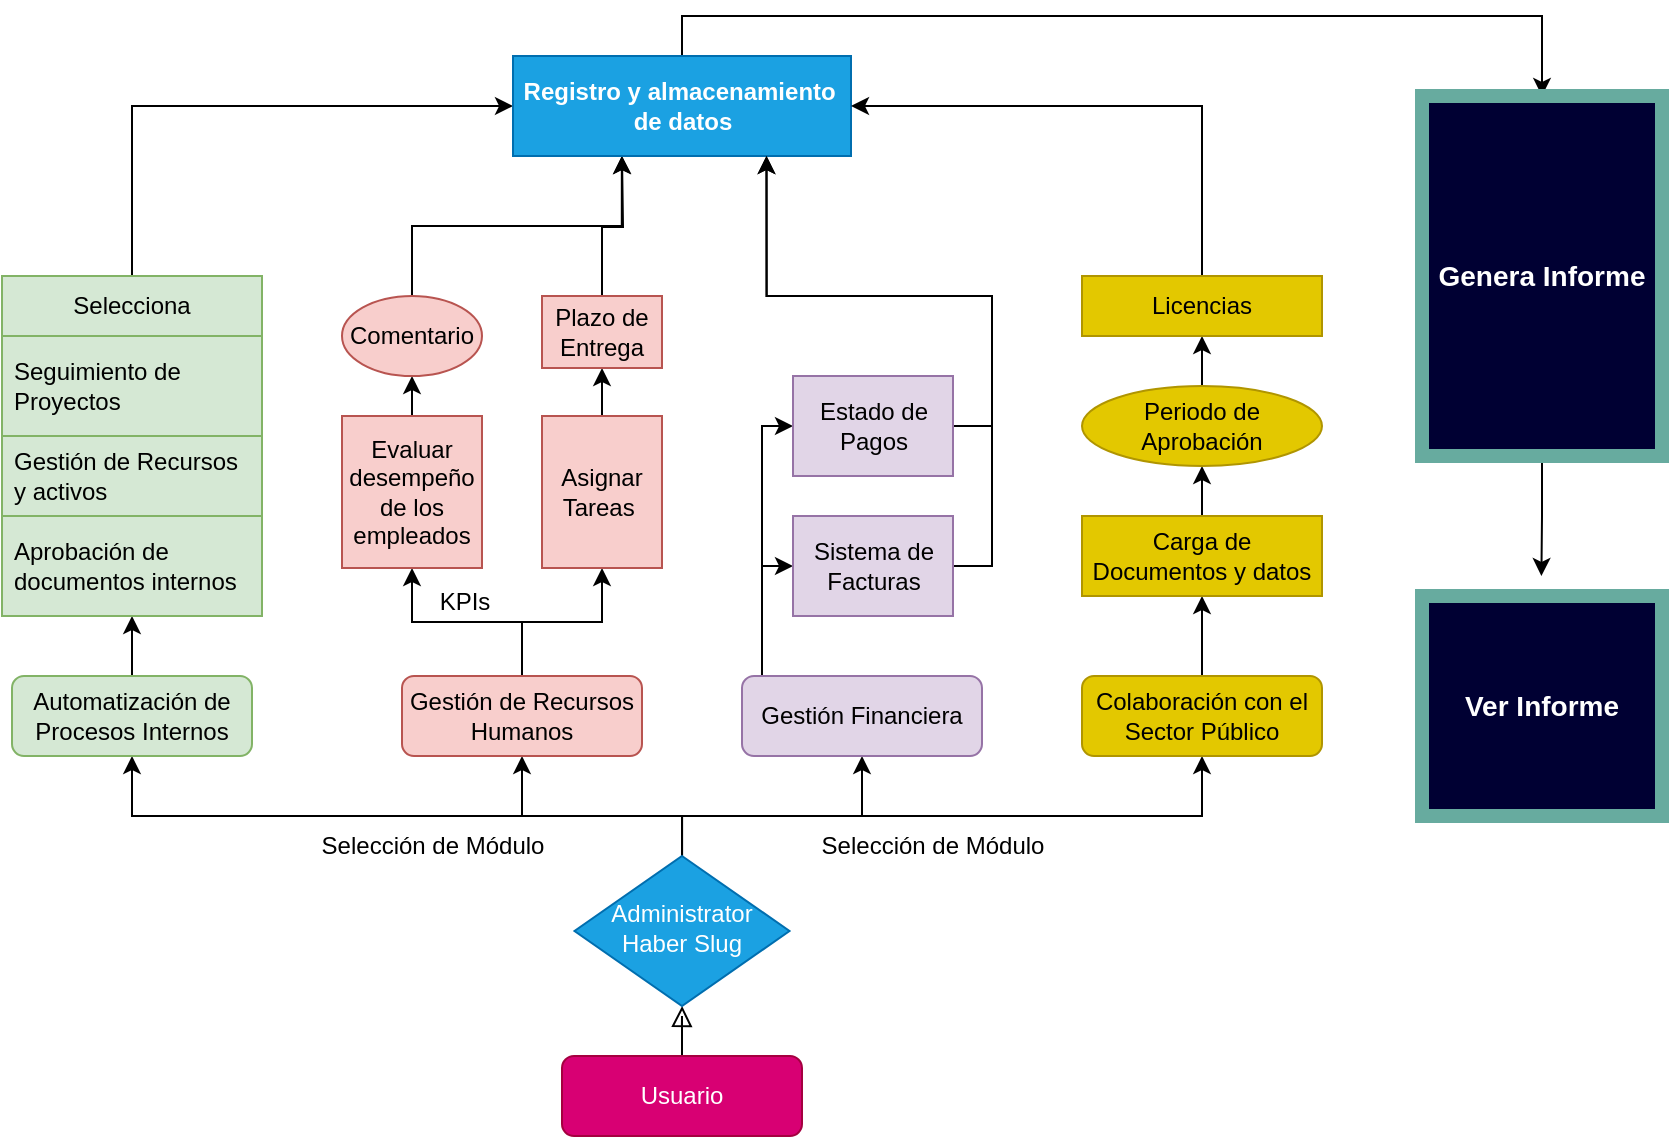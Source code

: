 <mxfile version="21.7.5" type="github">
  <diagram id="C5RBs43oDa-KdzZeNtuy" name="Page-1">
    <mxGraphModel dx="1747" dy="549" grid="1" gridSize="10" guides="1" tooltips="1" connect="1" arrows="1" fold="1" page="1" pageScale="1" pageWidth="827" pageHeight="1169" math="0" shadow="0">
      <root>
        <mxCell id="WIyWlLk6GJQsqaUBKTNV-0" />
        <mxCell id="WIyWlLk6GJQsqaUBKTNV-1" parent="WIyWlLk6GJQsqaUBKTNV-0" />
        <mxCell id="WIyWlLk6GJQsqaUBKTNV-2" value="" style="rounded=0;html=1;jettySize=auto;orthogonalLoop=1;fontSize=11;endArrow=block;endFill=0;endSize=8;strokeWidth=1;shadow=0;labelBackgroundColor=none;edgeStyle=orthogonalEdgeStyle;" parent="WIyWlLk6GJQsqaUBKTNV-1" source="WIyWlLk6GJQsqaUBKTNV-3" target="WIyWlLk6GJQsqaUBKTNV-6" edge="1">
          <mxGeometry relative="1" as="geometry" />
        </mxCell>
        <mxCell id="WIyWlLk6GJQsqaUBKTNV-3" value="Usuario" style="rounded=1;whiteSpace=wrap;html=1;fontSize=12;glass=0;strokeWidth=1;shadow=0;fillColor=#d80073;strokeColor=#A50040;fontColor=#ffffff;" parent="WIyWlLk6GJQsqaUBKTNV-1" vertex="1">
          <mxGeometry x="100" y="660" width="120" height="40" as="geometry" />
        </mxCell>
        <mxCell id="fj_9nTCWASsDrIXxVjkm-79" style="edgeStyle=orthogonalEdgeStyle;rounded=0;orthogonalLoop=1;jettySize=auto;html=1;entryX=0.5;entryY=1;entryDx=0;entryDy=0;" edge="1" parent="WIyWlLk6GJQsqaUBKTNV-1" source="WIyWlLk6GJQsqaUBKTNV-6" target="WIyWlLk6GJQsqaUBKTNV-7">
          <mxGeometry relative="1" as="geometry">
            <Array as="points">
              <mxPoint x="160" y="540" />
              <mxPoint x="-115" y="540" />
            </Array>
          </mxGeometry>
        </mxCell>
        <mxCell id="fj_9nTCWASsDrIXxVjkm-80" style="edgeStyle=orthogonalEdgeStyle;rounded=0;orthogonalLoop=1;jettySize=auto;html=1;exitX=0.5;exitY=0;exitDx=0;exitDy=0;entryX=0.5;entryY=1;entryDx=0;entryDy=0;" edge="1" parent="WIyWlLk6GJQsqaUBKTNV-1" source="WIyWlLk6GJQsqaUBKTNV-6" target="fj_9nTCWASsDrIXxVjkm-4">
          <mxGeometry relative="1" as="geometry">
            <Array as="points">
              <mxPoint x="160" y="540" />
              <mxPoint x="420" y="540" />
            </Array>
          </mxGeometry>
        </mxCell>
        <mxCell id="fj_9nTCWASsDrIXxVjkm-81" style="edgeStyle=orthogonalEdgeStyle;rounded=0;orthogonalLoop=1;jettySize=auto;html=1;exitX=0.5;exitY=0;exitDx=0;exitDy=0;entryX=0.5;entryY=1;entryDx=0;entryDy=0;" edge="1" parent="WIyWlLk6GJQsqaUBKTNV-1" source="WIyWlLk6GJQsqaUBKTNV-6" target="fj_9nTCWASsDrIXxVjkm-2">
          <mxGeometry relative="1" as="geometry">
            <Array as="points">
              <mxPoint x="160" y="540" />
              <mxPoint x="80" y="540" />
            </Array>
          </mxGeometry>
        </mxCell>
        <mxCell id="fj_9nTCWASsDrIXxVjkm-82" style="edgeStyle=orthogonalEdgeStyle;rounded=0;orthogonalLoop=1;jettySize=auto;html=1;exitX=0.5;exitY=0;exitDx=0;exitDy=0;entryX=0.5;entryY=1;entryDx=0;entryDy=0;" edge="1" parent="WIyWlLk6GJQsqaUBKTNV-1" source="WIyWlLk6GJQsqaUBKTNV-6" target="fj_9nTCWASsDrIXxVjkm-3">
          <mxGeometry relative="1" as="geometry">
            <Array as="points">
              <mxPoint x="160" y="540" />
              <mxPoint x="250" y="540" />
            </Array>
          </mxGeometry>
        </mxCell>
        <mxCell id="WIyWlLk6GJQsqaUBKTNV-6" value="Administrator Haber Slug" style="rhombus;whiteSpace=wrap;html=1;shadow=0;fontFamily=Helvetica;fontSize=12;align=center;strokeWidth=1;spacing=6;spacingTop=-4;fillColor=#1ba1e2;fontColor=#ffffff;strokeColor=#006EAF;" parent="WIyWlLk6GJQsqaUBKTNV-1" vertex="1">
          <mxGeometry x="106.25" y="560" width="107.5" height="75" as="geometry" />
        </mxCell>
        <mxCell id="fj_9nTCWASsDrIXxVjkm-44" value="" style="edgeStyle=orthogonalEdgeStyle;rounded=0;orthogonalLoop=1;jettySize=auto;html=1;entryX=0.5;entryY=1;entryDx=0;entryDy=0;entryPerimeter=0;" edge="1" parent="WIyWlLk6GJQsqaUBKTNV-1" source="WIyWlLk6GJQsqaUBKTNV-7" target="fj_9nTCWASsDrIXxVjkm-43">
          <mxGeometry relative="1" as="geometry">
            <mxPoint x="-115" y="450" as="targetPoint" />
          </mxGeometry>
        </mxCell>
        <mxCell id="WIyWlLk6GJQsqaUBKTNV-7" value="Automatización de Procesos Internos" style="rounded=1;whiteSpace=wrap;html=1;fontSize=12;glass=0;strokeWidth=1;shadow=0;fillColor=#d5e8d4;strokeColor=#82b366;" parent="WIyWlLk6GJQsqaUBKTNV-1" vertex="1">
          <mxGeometry x="-175" y="470" width="120" height="40" as="geometry" />
        </mxCell>
        <mxCell id="fj_9nTCWASsDrIXxVjkm-26" value="" style="edgeStyle=orthogonalEdgeStyle;rounded=0;orthogonalLoop=1;jettySize=auto;html=1;" edge="1" parent="WIyWlLk6GJQsqaUBKTNV-1" source="fj_9nTCWASsDrIXxVjkm-2" target="fj_9nTCWASsDrIXxVjkm-25">
          <mxGeometry relative="1" as="geometry" />
        </mxCell>
        <mxCell id="fj_9nTCWASsDrIXxVjkm-34" style="edgeStyle=orthogonalEdgeStyle;rounded=0;orthogonalLoop=1;jettySize=auto;html=1;exitX=0.5;exitY=0;exitDx=0;exitDy=0;entryX=0.5;entryY=1;entryDx=0;entryDy=0;" edge="1" parent="WIyWlLk6GJQsqaUBKTNV-1" source="fj_9nTCWASsDrIXxVjkm-2" target="fj_9nTCWASsDrIXxVjkm-33">
          <mxGeometry relative="1" as="geometry" />
        </mxCell>
        <mxCell id="fj_9nTCWASsDrIXxVjkm-2" value="Gestión de Recursos Humanos" style="rounded=1;whiteSpace=wrap;html=1;fontSize=12;glass=0;strokeWidth=1;shadow=0;fillColor=#f8cecc;strokeColor=#b85450;" vertex="1" parent="WIyWlLk6GJQsqaUBKTNV-1">
          <mxGeometry x="20" y="470" width="120" height="40" as="geometry" />
        </mxCell>
        <mxCell id="fj_9nTCWASsDrIXxVjkm-54" style="edgeStyle=orthogonalEdgeStyle;rounded=0;orthogonalLoop=1;jettySize=auto;html=1;exitX=0.25;exitY=0;exitDx=0;exitDy=0;entryX=0;entryY=0.5;entryDx=0;entryDy=0;" edge="1" parent="WIyWlLk6GJQsqaUBKTNV-1" source="fj_9nTCWASsDrIXxVjkm-3" target="fj_9nTCWASsDrIXxVjkm-49">
          <mxGeometry relative="1" as="geometry">
            <Array as="points">
              <mxPoint x="200" y="470" />
              <mxPoint x="200" y="415" />
            </Array>
          </mxGeometry>
        </mxCell>
        <mxCell id="fj_9nTCWASsDrIXxVjkm-60" style="edgeStyle=orthogonalEdgeStyle;rounded=0;orthogonalLoop=1;jettySize=auto;html=1;exitX=0.25;exitY=0;exitDx=0;exitDy=0;entryX=0;entryY=0.5;entryDx=0;entryDy=0;" edge="1" parent="WIyWlLk6GJQsqaUBKTNV-1" source="fj_9nTCWASsDrIXxVjkm-3" target="fj_9nTCWASsDrIXxVjkm-52">
          <mxGeometry relative="1" as="geometry">
            <Array as="points">
              <mxPoint x="200" y="470" />
              <mxPoint x="200" y="345" />
            </Array>
          </mxGeometry>
        </mxCell>
        <mxCell id="fj_9nTCWASsDrIXxVjkm-3" value="Gestión Financiera" style="rounded=1;whiteSpace=wrap;html=1;fontSize=12;glass=0;strokeWidth=1;shadow=0;fillColor=#e1d5e7;strokeColor=#9673a6;" vertex="1" parent="WIyWlLk6GJQsqaUBKTNV-1">
          <mxGeometry x="190" y="470" width="120" height="40" as="geometry" />
        </mxCell>
        <mxCell id="fj_9nTCWASsDrIXxVjkm-66" style="edgeStyle=orthogonalEdgeStyle;rounded=0;orthogonalLoop=1;jettySize=auto;html=1;exitX=0.5;exitY=0;exitDx=0;exitDy=0;entryX=0.5;entryY=1;entryDx=0;entryDy=0;" edge="1" parent="WIyWlLk6GJQsqaUBKTNV-1" source="fj_9nTCWASsDrIXxVjkm-4" target="fj_9nTCWASsDrIXxVjkm-61">
          <mxGeometry relative="1" as="geometry" />
        </mxCell>
        <mxCell id="fj_9nTCWASsDrIXxVjkm-4" value="Colaboración con el Sector Público" style="rounded=1;whiteSpace=wrap;html=1;fontSize=12;glass=0;strokeWidth=1;shadow=0;fillColor=#e3c800;strokeColor=#B09500;fontColor=#000000;" vertex="1" parent="WIyWlLk6GJQsqaUBKTNV-1">
          <mxGeometry x="360" y="470" width="120" height="40" as="geometry" />
        </mxCell>
        <mxCell id="fj_9nTCWASsDrIXxVjkm-19" value="Selección de Módulo" style="text;html=1;align=center;verticalAlign=middle;resizable=0;points=[];autosize=1;strokeColor=none;fillColor=none;" vertex="1" parent="WIyWlLk6GJQsqaUBKTNV-1">
          <mxGeometry x="-30" y="540" width="130" height="30" as="geometry" />
        </mxCell>
        <mxCell id="fj_9nTCWASsDrIXxVjkm-20" value="Selección de Módulo" style="text;html=1;align=center;verticalAlign=middle;resizable=0;points=[];autosize=1;strokeColor=none;fillColor=none;" vertex="1" parent="WIyWlLk6GJQsqaUBKTNV-1">
          <mxGeometry x="220" y="540" width="130" height="30" as="geometry" />
        </mxCell>
        <mxCell id="fj_9nTCWASsDrIXxVjkm-36" style="edgeStyle=orthogonalEdgeStyle;rounded=0;orthogonalLoop=1;jettySize=auto;html=1;exitX=0.5;exitY=0;exitDx=0;exitDy=0;entryX=0.5;entryY=1;entryDx=0;entryDy=0;" edge="1" parent="WIyWlLk6GJQsqaUBKTNV-1" source="fj_9nTCWASsDrIXxVjkm-25" target="fj_9nTCWASsDrIXxVjkm-35">
          <mxGeometry relative="1" as="geometry" />
        </mxCell>
        <mxCell id="fj_9nTCWASsDrIXxVjkm-25" value="Evaluar desempeño de los empleados" style="rounded=0;whiteSpace=wrap;html=1;fillColor=#f8cecc;strokeColor=#b85450;" vertex="1" parent="WIyWlLk6GJQsqaUBKTNV-1">
          <mxGeometry x="-10" y="340" width="70" height="76" as="geometry" />
        </mxCell>
        <mxCell id="fj_9nTCWASsDrIXxVjkm-27" value="KPIs" style="text;html=1;align=center;verticalAlign=middle;resizable=0;points=[];autosize=1;strokeColor=none;fillColor=none;" vertex="1" parent="WIyWlLk6GJQsqaUBKTNV-1">
          <mxGeometry x="26" y="418" width="50" height="30" as="geometry" />
        </mxCell>
        <mxCell id="fj_9nTCWASsDrIXxVjkm-38" value="" style="edgeStyle=orthogonalEdgeStyle;rounded=0;orthogonalLoop=1;jettySize=auto;html=1;" edge="1" parent="WIyWlLk6GJQsqaUBKTNV-1" source="fj_9nTCWASsDrIXxVjkm-33" target="fj_9nTCWASsDrIXxVjkm-37">
          <mxGeometry relative="1" as="geometry" />
        </mxCell>
        <mxCell id="fj_9nTCWASsDrIXxVjkm-33" value="Asignar Tareas&amp;nbsp;" style="rounded=0;whiteSpace=wrap;html=1;fillColor=#f8cecc;strokeColor=#b85450;" vertex="1" parent="WIyWlLk6GJQsqaUBKTNV-1">
          <mxGeometry x="90" y="340" width="60" height="76" as="geometry" />
        </mxCell>
        <mxCell id="fj_9nTCWASsDrIXxVjkm-72" style="edgeStyle=orthogonalEdgeStyle;rounded=0;orthogonalLoop=1;jettySize=auto;html=1;exitX=0.5;exitY=0;exitDx=0;exitDy=0;entryX=0.322;entryY=1;entryDx=0;entryDy=0;entryPerimeter=0;" edge="1" parent="WIyWlLk6GJQsqaUBKTNV-1" source="fj_9nTCWASsDrIXxVjkm-35" target="fj_9nTCWASsDrIXxVjkm-45">
          <mxGeometry relative="1" as="geometry" />
        </mxCell>
        <mxCell id="fj_9nTCWASsDrIXxVjkm-35" value="Comentario" style="ellipse;whiteSpace=wrap;html=1;fillColor=#f8cecc;strokeColor=#b85450;" vertex="1" parent="WIyWlLk6GJQsqaUBKTNV-1">
          <mxGeometry x="-10" y="280" width="70" height="40" as="geometry" />
        </mxCell>
        <mxCell id="fj_9nTCWASsDrIXxVjkm-73" style="edgeStyle=orthogonalEdgeStyle;rounded=0;orthogonalLoop=1;jettySize=auto;html=1;exitX=0.5;exitY=0;exitDx=0;exitDy=0;" edge="1" parent="WIyWlLk6GJQsqaUBKTNV-1" source="fj_9nTCWASsDrIXxVjkm-37">
          <mxGeometry relative="1" as="geometry">
            <mxPoint x="130" y="210" as="targetPoint" />
          </mxGeometry>
        </mxCell>
        <mxCell id="fj_9nTCWASsDrIXxVjkm-37" value="Plazo de Entrega" style="rounded=0;whiteSpace=wrap;html=1;fillColor=#f8cecc;strokeColor=#b85450;" vertex="1" parent="WIyWlLk6GJQsqaUBKTNV-1">
          <mxGeometry x="90" y="280" width="60" height="36" as="geometry" />
        </mxCell>
        <mxCell id="fj_9nTCWASsDrIXxVjkm-71" style="edgeStyle=orthogonalEdgeStyle;rounded=0;orthogonalLoop=1;jettySize=auto;html=1;entryX=0;entryY=0.5;entryDx=0;entryDy=0;" edge="1" parent="WIyWlLk6GJQsqaUBKTNV-1" source="fj_9nTCWASsDrIXxVjkm-40" target="fj_9nTCWASsDrIXxVjkm-45">
          <mxGeometry relative="1" as="geometry">
            <Array as="points">
              <mxPoint x="-115" y="185" />
            </Array>
          </mxGeometry>
        </mxCell>
        <mxCell id="fj_9nTCWASsDrIXxVjkm-40" value="Selecciona" style="swimlane;fontStyle=0;childLayout=stackLayout;horizontal=1;startSize=30;horizontalStack=0;resizeParent=1;resizeParentMax=0;resizeLast=0;collapsible=1;marginBottom=0;whiteSpace=wrap;html=1;fillColor=#d5e8d4;strokeColor=#82b366;" vertex="1" parent="WIyWlLk6GJQsqaUBKTNV-1">
          <mxGeometry x="-180" y="270" width="130" height="170" as="geometry" />
        </mxCell>
        <mxCell id="fj_9nTCWASsDrIXxVjkm-41" value="Seguimiento de Proyectos" style="text;strokeColor=#82b366;fillColor=#d5e8d4;align=left;verticalAlign=middle;spacingLeft=4;spacingRight=4;overflow=hidden;points=[[0,0.5],[1,0.5]];portConstraint=eastwest;rotatable=0;whiteSpace=wrap;html=1;" vertex="1" parent="fj_9nTCWASsDrIXxVjkm-40">
          <mxGeometry y="30" width="130" height="50" as="geometry" />
        </mxCell>
        <mxCell id="fj_9nTCWASsDrIXxVjkm-42" value="Gestión de Recursos y activos" style="text;strokeColor=#82b366;fillColor=#d5e8d4;align=left;verticalAlign=middle;spacingLeft=4;spacingRight=4;overflow=hidden;points=[[0,0.5],[1,0.5]];portConstraint=eastwest;rotatable=0;whiteSpace=wrap;html=1;" vertex="1" parent="fj_9nTCWASsDrIXxVjkm-40">
          <mxGeometry y="80" width="130" height="40" as="geometry" />
        </mxCell>
        <mxCell id="fj_9nTCWASsDrIXxVjkm-43" value="Aprobación de documentos internos" style="text;strokeColor=#82b366;fillColor=#d5e8d4;align=left;verticalAlign=middle;spacingLeft=4;spacingRight=4;overflow=hidden;points=[[0,0.5],[1,0.5]];portConstraint=eastwest;rotatable=0;whiteSpace=wrap;html=1;" vertex="1" parent="fj_9nTCWASsDrIXxVjkm-40">
          <mxGeometry y="120" width="130" height="50" as="geometry" />
        </mxCell>
        <mxCell id="fj_9nTCWASsDrIXxVjkm-84" style="edgeStyle=orthogonalEdgeStyle;rounded=0;orthogonalLoop=1;jettySize=auto;html=1;exitX=0.5;exitY=0;exitDx=0;exitDy=0;entryX=0.5;entryY=0;entryDx=0;entryDy=0;" edge="1" parent="WIyWlLk6GJQsqaUBKTNV-1" source="fj_9nTCWASsDrIXxVjkm-45" target="fj_9nTCWASsDrIXxVjkm-83">
          <mxGeometry relative="1" as="geometry" />
        </mxCell>
        <mxCell id="fj_9nTCWASsDrIXxVjkm-45" value="Registro y almacenamiento&amp;nbsp; de datos" style="rounded=0;whiteSpace=wrap;html=1;fontStyle=1;fillColor=#1ba1e2;fontColor=#ffffff;strokeColor=#006EAF;" vertex="1" parent="WIyWlLk6GJQsqaUBKTNV-1">
          <mxGeometry x="75.5" y="160" width="169" height="50" as="geometry" />
        </mxCell>
        <mxCell id="fj_9nTCWASsDrIXxVjkm-77" style="edgeStyle=orthogonalEdgeStyle;rounded=0;orthogonalLoop=1;jettySize=auto;html=1;exitX=1;exitY=0.5;exitDx=0;exitDy=0;entryX=0.75;entryY=1;entryDx=0;entryDy=0;" edge="1" parent="WIyWlLk6GJQsqaUBKTNV-1" source="fj_9nTCWASsDrIXxVjkm-49" target="fj_9nTCWASsDrIXxVjkm-45">
          <mxGeometry relative="1" as="geometry">
            <Array as="points">
              <mxPoint x="315" y="415" />
              <mxPoint x="315" y="280" />
              <mxPoint x="202" y="280" />
            </Array>
          </mxGeometry>
        </mxCell>
        <mxCell id="fj_9nTCWASsDrIXxVjkm-49" value="Sistema de Facturas" style="rounded=0;whiteSpace=wrap;html=1;fillColor=#e1d5e7;strokeColor=#9673a6;" vertex="1" parent="WIyWlLk6GJQsqaUBKTNV-1">
          <mxGeometry x="215.5" y="390" width="80" height="50" as="geometry" />
        </mxCell>
        <mxCell id="fj_9nTCWASsDrIXxVjkm-76" style="edgeStyle=orthogonalEdgeStyle;rounded=0;orthogonalLoop=1;jettySize=auto;html=1;exitX=1;exitY=0.5;exitDx=0;exitDy=0;entryX=0.75;entryY=1;entryDx=0;entryDy=0;" edge="1" parent="WIyWlLk6GJQsqaUBKTNV-1" source="fj_9nTCWASsDrIXxVjkm-52" target="fj_9nTCWASsDrIXxVjkm-45">
          <mxGeometry relative="1" as="geometry">
            <Array as="points">
              <mxPoint x="315" y="345" />
              <mxPoint x="315" y="280" />
              <mxPoint x="202" y="280" />
            </Array>
          </mxGeometry>
        </mxCell>
        <mxCell id="fj_9nTCWASsDrIXxVjkm-52" value="Estado de Pagos" style="rounded=0;whiteSpace=wrap;html=1;fillColor=#e1d5e7;strokeColor=#9673a6;" vertex="1" parent="WIyWlLk6GJQsqaUBKTNV-1">
          <mxGeometry x="215.5" y="320" width="80" height="50" as="geometry" />
        </mxCell>
        <mxCell id="fj_9nTCWASsDrIXxVjkm-69" style="edgeStyle=orthogonalEdgeStyle;rounded=0;orthogonalLoop=1;jettySize=auto;html=1;exitX=0.5;exitY=0;exitDx=0;exitDy=0;entryX=0.5;entryY=1;entryDx=0;entryDy=0;" edge="1" parent="WIyWlLk6GJQsqaUBKTNV-1" source="fj_9nTCWASsDrIXxVjkm-61" target="fj_9nTCWASsDrIXxVjkm-62">
          <mxGeometry relative="1" as="geometry" />
        </mxCell>
        <mxCell id="fj_9nTCWASsDrIXxVjkm-61" value="Carga de Documentos y datos" style="rounded=0;whiteSpace=wrap;html=1;fillColor=#e3c800;fontColor=#000000;strokeColor=#B09500;" vertex="1" parent="WIyWlLk6GJQsqaUBKTNV-1">
          <mxGeometry x="360" y="390" width="120" height="40" as="geometry" />
        </mxCell>
        <mxCell id="fj_9nTCWASsDrIXxVjkm-70" style="edgeStyle=orthogonalEdgeStyle;rounded=0;orthogonalLoop=1;jettySize=auto;html=1;exitX=0.5;exitY=0;exitDx=0;exitDy=0;entryX=0.5;entryY=1;entryDx=0;entryDy=0;" edge="1" parent="WIyWlLk6GJQsqaUBKTNV-1" source="fj_9nTCWASsDrIXxVjkm-62" target="fj_9nTCWASsDrIXxVjkm-63">
          <mxGeometry relative="1" as="geometry" />
        </mxCell>
        <mxCell id="fj_9nTCWASsDrIXxVjkm-62" value="Periodo de Aprobación" style="ellipse;whiteSpace=wrap;html=1;fillColor=#e3c800;fontColor=#000000;strokeColor=#B09500;" vertex="1" parent="WIyWlLk6GJQsqaUBKTNV-1">
          <mxGeometry x="360" y="325" width="120" height="40" as="geometry" />
        </mxCell>
        <mxCell id="fj_9nTCWASsDrIXxVjkm-78" style="edgeStyle=orthogonalEdgeStyle;rounded=0;orthogonalLoop=1;jettySize=auto;html=1;entryX=1;entryY=0.5;entryDx=0;entryDy=0;" edge="1" parent="WIyWlLk6GJQsqaUBKTNV-1" source="fj_9nTCWASsDrIXxVjkm-63" target="fj_9nTCWASsDrIXxVjkm-45">
          <mxGeometry relative="1" as="geometry">
            <Array as="points">
              <mxPoint x="420" y="185" />
            </Array>
          </mxGeometry>
        </mxCell>
        <mxCell id="fj_9nTCWASsDrIXxVjkm-63" value="Licencias" style="rounded=0;whiteSpace=wrap;html=1;fillColor=#e3c800;fontColor=#000000;strokeColor=#B09500;" vertex="1" parent="WIyWlLk6GJQsqaUBKTNV-1">
          <mxGeometry x="360" y="270" width="120" height="30" as="geometry" />
        </mxCell>
        <mxCell id="fj_9nTCWASsDrIXxVjkm-88" style="edgeStyle=orthogonalEdgeStyle;rounded=0;orthogonalLoop=1;jettySize=auto;html=1;exitX=0.5;exitY=1;exitDx=0;exitDy=0;" edge="1" parent="WIyWlLk6GJQsqaUBKTNV-1" source="fj_9nTCWASsDrIXxVjkm-83">
          <mxGeometry relative="1" as="geometry">
            <mxPoint x="589.706" y="420" as="targetPoint" />
          </mxGeometry>
        </mxCell>
        <mxCell id="fj_9nTCWASsDrIXxVjkm-83" value="Genera Informe" style="rounded=0;whiteSpace=wrap;html=1;fillColor=#000033;fontColor=#ffffff;strokeColor=#67AB9F;strokeWidth=7;fontStyle=1;fontSize=14;" vertex="1" parent="WIyWlLk6GJQsqaUBKTNV-1">
          <mxGeometry x="530" y="180" width="120" height="180" as="geometry" />
        </mxCell>
        <mxCell id="fj_9nTCWASsDrIXxVjkm-85" style="edgeStyle=orthogonalEdgeStyle;rounded=0;orthogonalLoop=1;jettySize=auto;html=1;exitX=0.5;exitY=1;exitDx=0;exitDy=0;" edge="1" parent="WIyWlLk6GJQsqaUBKTNV-1" source="fj_9nTCWASsDrIXxVjkm-83" target="fj_9nTCWASsDrIXxVjkm-83">
          <mxGeometry relative="1" as="geometry" />
        </mxCell>
        <mxCell id="fj_9nTCWASsDrIXxVjkm-86" value="Ver Informe" style="rounded=0;whiteSpace=wrap;html=1;fillColor=#000033;fontColor=#ffffff;strokeColor=#67AB9F;strokeWidth=7;fontStyle=1;fontSize=14;" vertex="1" parent="WIyWlLk6GJQsqaUBKTNV-1">
          <mxGeometry x="530" y="430" width="120" height="110" as="geometry" />
        </mxCell>
      </root>
    </mxGraphModel>
  </diagram>
</mxfile>
